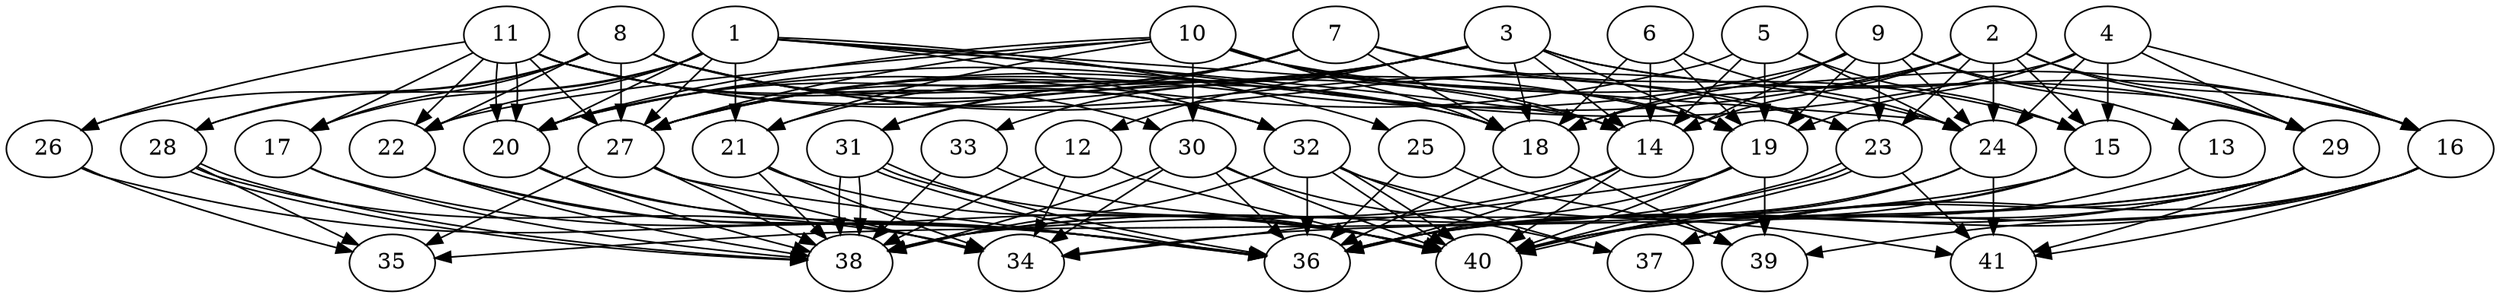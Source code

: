 // DAG (tier=3-complex, mode=compute, n=41, ccr=0.474, fat=0.750, density=0.736, regular=0.315, jump=0.321, mindata=1048576, maxdata=16777216)
// DAG automatically generated by daggen at Sun Aug 24 16:33:34 2025
// /home/ermia/Project/Environments/daggen/bin/daggen --dot --ccr 0.474 --fat 0.750 --regular 0.315 --density 0.736 --jump 0.321 --mindata 1048576 --maxdata 16777216 -n 41 
digraph G {
  1 [size="1234776150183348224", alpha="0.01", expect_size="617388075091674112"]
  1 -> 14 [size ="1405270089531392"]
  1 -> 17 [size ="1405270089531392"]
  1 -> 18 [size ="1405270089531392"]
  1 -> 20 [size ="1405270089531392"]
  1 -> 21 [size ="1405270089531392"]
  1 -> 22 [size ="1405270089531392"]
  1 -> 24 [size ="1405270089531392"]
  1 -> 25 [size ="1405270089531392"]
  1 -> 27 [size ="1405270089531392"]
  1 -> 28 [size ="1405270089531392"]
  1 -> 32 [size ="1405270089531392"]
  2 [size="7970937735454307", alpha="0.19", expect_size="3985468867727153"]
  2 -> 14 [size ="8968730574848"]
  2 -> 15 [size ="8968730574848"]
  2 -> 16 [size ="8968730574848"]
  2 -> 18 [size ="8968730574848"]
  2 -> 23 [size ="8968730574848"]
  2 -> 24 [size ="8968730574848"]
  2 -> 27 [size ="8968730574848"]
  2 -> 29 [size ="8968730574848"]
  3 [size="115220343555297902592", alpha="0.06", expect_size="57610171777648951296"]
  3 -> 12 [size ="189427385106432"]
  3 -> 14 [size ="189427385106432"]
  3 -> 16 [size ="189427385106432"]
  3 -> 18 [size ="189427385106432"]
  3 -> 19 [size ="189427385106432"]
  3 -> 21 [size ="189427385106432"]
  3 -> 27 [size ="189427385106432"]
  3 -> 29 [size ="189427385106432"]
  3 -> 31 [size ="189427385106432"]
  3 -> 33 [size ="189427385106432"]
  4 [size="49611660375988768", alpha="0.18", expect_size="24805830187994384"]
  4 -> 15 [size ="1733427200000000"]
  4 -> 16 [size ="1733427200000000"]
  4 -> 19 [size ="1733427200000000"]
  4 -> 20 [size ="1733427200000000"]
  4 -> 24 [size ="1733427200000000"]
  4 -> 29 [size ="1733427200000000"]
  5 [size="266699990342821740544", alpha="0.08", expect_size="133349995171410870272"]
  5 -> 14 [size ="331465745235968"]
  5 -> 15 [size ="331465745235968"]
  5 -> 19 [size ="331465745235968"]
  5 -> 20 [size ="331465745235968"]
  5 -> 24 [size ="331465745235968"]
  6 [size="20098329715115492", alpha="0.14", expect_size="10049164857557746"]
  6 -> 14 [size ="1085979829993472"]
  6 -> 18 [size ="1085979829993472"]
  6 -> 19 [size ="1085979829993472"]
  6 -> 24 [size ="1085979829993472"]
  7 [size="7846730535276907", alpha="0.16", expect_size="3923365267638453"]
  7 -> 15 [size ="154672811737088"]
  7 -> 18 [size ="154672811737088"]
  7 -> 20 [size ="154672811737088"]
  7 -> 23 [size ="154672811737088"]
  7 -> 27 [size ="154672811737088"]
  7 -> 31 [size ="154672811737088"]
  8 [size="892631462963013", alpha="0.16", expect_size="446315731481506"]
  8 -> 17 [size ="25485002145792"]
  8 -> 18 [size ="25485002145792"]
  8 -> 22 [size ="25485002145792"]
  8 -> 23 [size ="25485002145792"]
  8 -> 24 [size ="25485002145792"]
  8 -> 26 [size ="25485002145792"]
  8 -> 27 [size ="25485002145792"]
  8 -> 28 [size ="25485002145792"]
  8 -> 32 [size ="25485002145792"]
  9 [size="38843488262909656", alpha="0.13", expect_size="19421744131454828"]
  9 -> 13 [size ="1077787020492800"]
  9 -> 14 [size ="1077787020492800"]
  9 -> 18 [size ="1077787020492800"]
  9 -> 19 [size ="1077787020492800"]
  9 -> 23 [size ="1077787020492800"]
  9 -> 24 [size ="1077787020492800"]
  9 -> 27 [size ="1077787020492800"]
  9 -> 29 [size ="1077787020492800"]
  10 [size="2153005452303007744000", alpha="0.20", expect_size="1076502726151503872000"]
  10 -> 14 [size ="1333890174156800"]
  10 -> 16 [size ="1333890174156800"]
  10 -> 18 [size ="1333890174156800"]
  10 -> 19 [size ="1333890174156800"]
  10 -> 20 [size ="1333890174156800"]
  10 -> 21 [size ="1333890174156800"]
  10 -> 22 [size ="1333890174156800"]
  10 -> 27 [size ="1333890174156800"]
  10 -> 30 [size ="1333890174156800"]
  11 [size="16013267140120504", alpha="0.08", expect_size="8006633570060252"]
  11 -> 14 [size ="690087998259200"]
  11 -> 17 [size ="690087998259200"]
  11 -> 19 [size ="690087998259200"]
  11 -> 20 [size ="690087998259200"]
  11 -> 20 [size ="690087998259200"]
  11 -> 22 [size ="690087998259200"]
  11 -> 26 [size ="690087998259200"]
  11 -> 27 [size ="690087998259200"]
  11 -> 30 [size ="690087998259200"]
  11 -> 32 [size ="690087998259200"]
  12 [size="1371478754852864000000", alpha="0.20", expect_size="685739377426432000000"]
  12 -> 34 [size ="987527905280000"]
  12 -> 38 [size ="987527905280000"]
  12 -> 40 [size ="987527905280000"]
  13 [size="1114518565276540800", alpha="0.01", expect_size="557259282638270400"]
  13 -> 40 [size ="389945483067392"]
  14 [size="208206747610340352", alpha="0.08", expect_size="104103373805170176"]
  14 -> 36 [size ="108233712730112"]
  14 -> 38 [size ="108233712730112"]
  14 -> 40 [size ="108233712730112"]
  15 [size="650905883530443648", alpha="0.09", expect_size="325452941765221824"]
  15 -> 35 [size ="445315933011968"]
  15 -> 36 [size ="445315933011968"]
  15 -> 37 [size ="445315933011968"]
  16 [size="89318503125708224", alpha="0.12", expect_size="44659251562854112"]
  16 -> 36 [size ="1892977341366272"]
  16 -> 37 [size ="1892977341366272"]
  16 -> 39 [size ="1892977341366272"]
  16 -> 40 [size ="1892977341366272"]
  16 -> 41 [size ="1892977341366272"]
  17 [size="74111710688960315392", alpha="0.19", expect_size="37055855344480157696"]
  17 -> 36 [size ="141150107205632"]
  17 -> 38 [size ="141150107205632"]
  18 [size="110203172741061804032", alpha="0.15", expect_size="55101586370530902016"]
  18 -> 36 [size ="183887716155392"]
  18 -> 39 [size ="183887716155392"]
  19 [size="101080670675985664", alpha="0.16", expect_size="50540335337992832"]
  19 -> 34 [size ="110779588149248"]
  19 -> 36 [size ="110779588149248"]
  19 -> 39 [size ="110779588149248"]
  19 -> 40 [size ="110779588149248"]
  20 [size="665481297746800410624", alpha="0.17", expect_size="332740648873400205312"]
  20 -> 34 [size ="609790363435008"]
  20 -> 36 [size ="609790363435008"]
  20 -> 38 [size ="609790363435008"]
  21 [size="398885564820990336", alpha="0.12", expect_size="199442782410495168"]
  21 -> 34 [size ="507749020467200"]
  21 -> 38 [size ="507749020467200"]
  21 -> 40 [size ="507749020467200"]
  22 [size="68706954338874192", alpha="0.04", expect_size="34353477169437096"]
  22 -> 36 [size ="1513010443059200"]
  22 -> 38 [size ="1513010443059200"]
  22 -> 40 [size ="1513010443059200"]
  23 [size="986523357417366", alpha="0.00", expect_size="493261678708683"]
  23 -> 38 [size ="52891188461568"]
  23 -> 40 [size ="52891188461568"]
  23 -> 40 [size ="52891188461568"]
  23 -> 41 [size ="52891188461568"]
  24 [size="110564437874081408", alpha="0.02", expect_size="55282218937040704"]
  24 -> 36 [size ="1810968338235392"]
  24 -> 40 [size ="1810968338235392"]
  24 -> 41 [size ="1810968338235392"]
  25 [size="111411519109884240", alpha="0.07", expect_size="55705759554942120"]
  25 -> 36 [size ="47436605161472"]
  25 -> 39 [size ="47436605161472"]
  26 [size="83011036926379792", alpha="0.18", expect_size="41505518463189896"]
  26 -> 35 [size ="1300464096247808"]
  26 -> 36 [size ="1300464096247808"]
  27 [size="163877208500196832", alpha="0.14", expect_size="81938604250098416"]
  27 -> 34 [size ="171079419035648"]
  27 -> 35 [size ="171079419035648"]
  27 -> 36 [size ="171079419035648"]
  27 -> 38 [size ="171079419035648"]
  28 [size="2037794370464791296", alpha="0.03", expect_size="1018897185232395648"]
  28 -> 34 [size ="1174373444616192"]
  28 -> 35 [size ="1174373444616192"]
  28 -> 38 [size ="1174373444616192"]
  28 -> 38 [size ="1174373444616192"]
  29 [size="1854357335672892672", alpha="0.10", expect_size="927178667836446336"]
  29 -> 34 [size ="1099383315628032"]
  29 -> 36 [size ="1099383315628032"]
  29 -> 37 [size ="1099383315628032"]
  29 -> 38 [size ="1099383315628032"]
  29 -> 40 [size ="1099383315628032"]
  29 -> 41 [size ="1099383315628032"]
  30 [size="49307482920146960384", alpha="0.05", expect_size="24653741460073480192"]
  30 -> 34 [size ="107571826393088"]
  30 -> 36 [size ="107571826393088"]
  30 -> 37 [size ="107571826393088"]
  30 -> 38 [size ="107571826393088"]
  30 -> 40 [size ="107571826393088"]
  31 [size="3830627592671592448000", alpha="0.16", expect_size="1915313796335796224000"]
  31 -> 36 [size ="1958558774067200"]
  31 -> 36 [size ="1958558774067200"]
  31 -> 38 [size ="1958558774067200"]
  31 -> 38 [size ="1958558774067200"]
  31 -> 40 [size ="1958558774067200"]
  32 [size="747343594532522624", alpha="0.08", expect_size="373671797266261312"]
  32 -> 36 [size ="294586740113408"]
  32 -> 37 [size ="294586740113408"]
  32 -> 38 [size ="294586740113408"]
  32 -> 40 [size ="294586740113408"]
  32 -> 40 [size ="294586740113408"]
  32 -> 41 [size ="294586740113408"]
  33 [size="3432565551106801152", alpha="0.09", expect_size="1716282775553400576"]
  33 -> 38 [size ="1187511514693632"]
  33 -> 40 [size ="1187511514693632"]
  34 [size="5295583894918460416", alpha="0.04", expect_size="2647791947459230208"]
  35 [size="8955786297184616448", alpha="0.15", expect_size="4477893148592308224"]
  36 [size="30899615494171680", alpha="0.06", expect_size="15449807747085840"]
  37 [size="4635297113035976704", alpha="0.03", expect_size="2317648556517988352"]
  38 [size="14920664347480108", alpha="0.07", expect_size="7460332173740054"]
  39 [size="2935627469586262130688", alpha="0.03", expect_size="1467813734793131065344"]
  40 [size="372882902244538432", alpha="0.05", expect_size="186441451122269216"]
  41 [size="287759264727642", alpha="0.19", expect_size="143879632363821"]
}